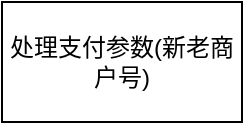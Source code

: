 <mxfile version="22.1.2" type="github">
  <diagram name="第 1 页" id="mObIinwzmliYopTO4JJy">
    <mxGraphModel dx="1026" dy="584" grid="1" gridSize="10" guides="1" tooltips="1" connect="1" arrows="1" fold="1" page="1" pageScale="1" pageWidth="3300" pageHeight="4681" math="0" shadow="0">
      <root>
        <mxCell id="0" />
        <mxCell id="1" parent="0" />
        <mxCell id="BHwNoFA2ltRNEOmx7oDv-1" value="处理支付参数(新老商户号)" style="rounded=0;whiteSpace=wrap;html=1;" vertex="1" parent="1">
          <mxGeometry x="250" y="110" width="120" height="60" as="geometry" />
        </mxCell>
      </root>
    </mxGraphModel>
  </diagram>
</mxfile>
